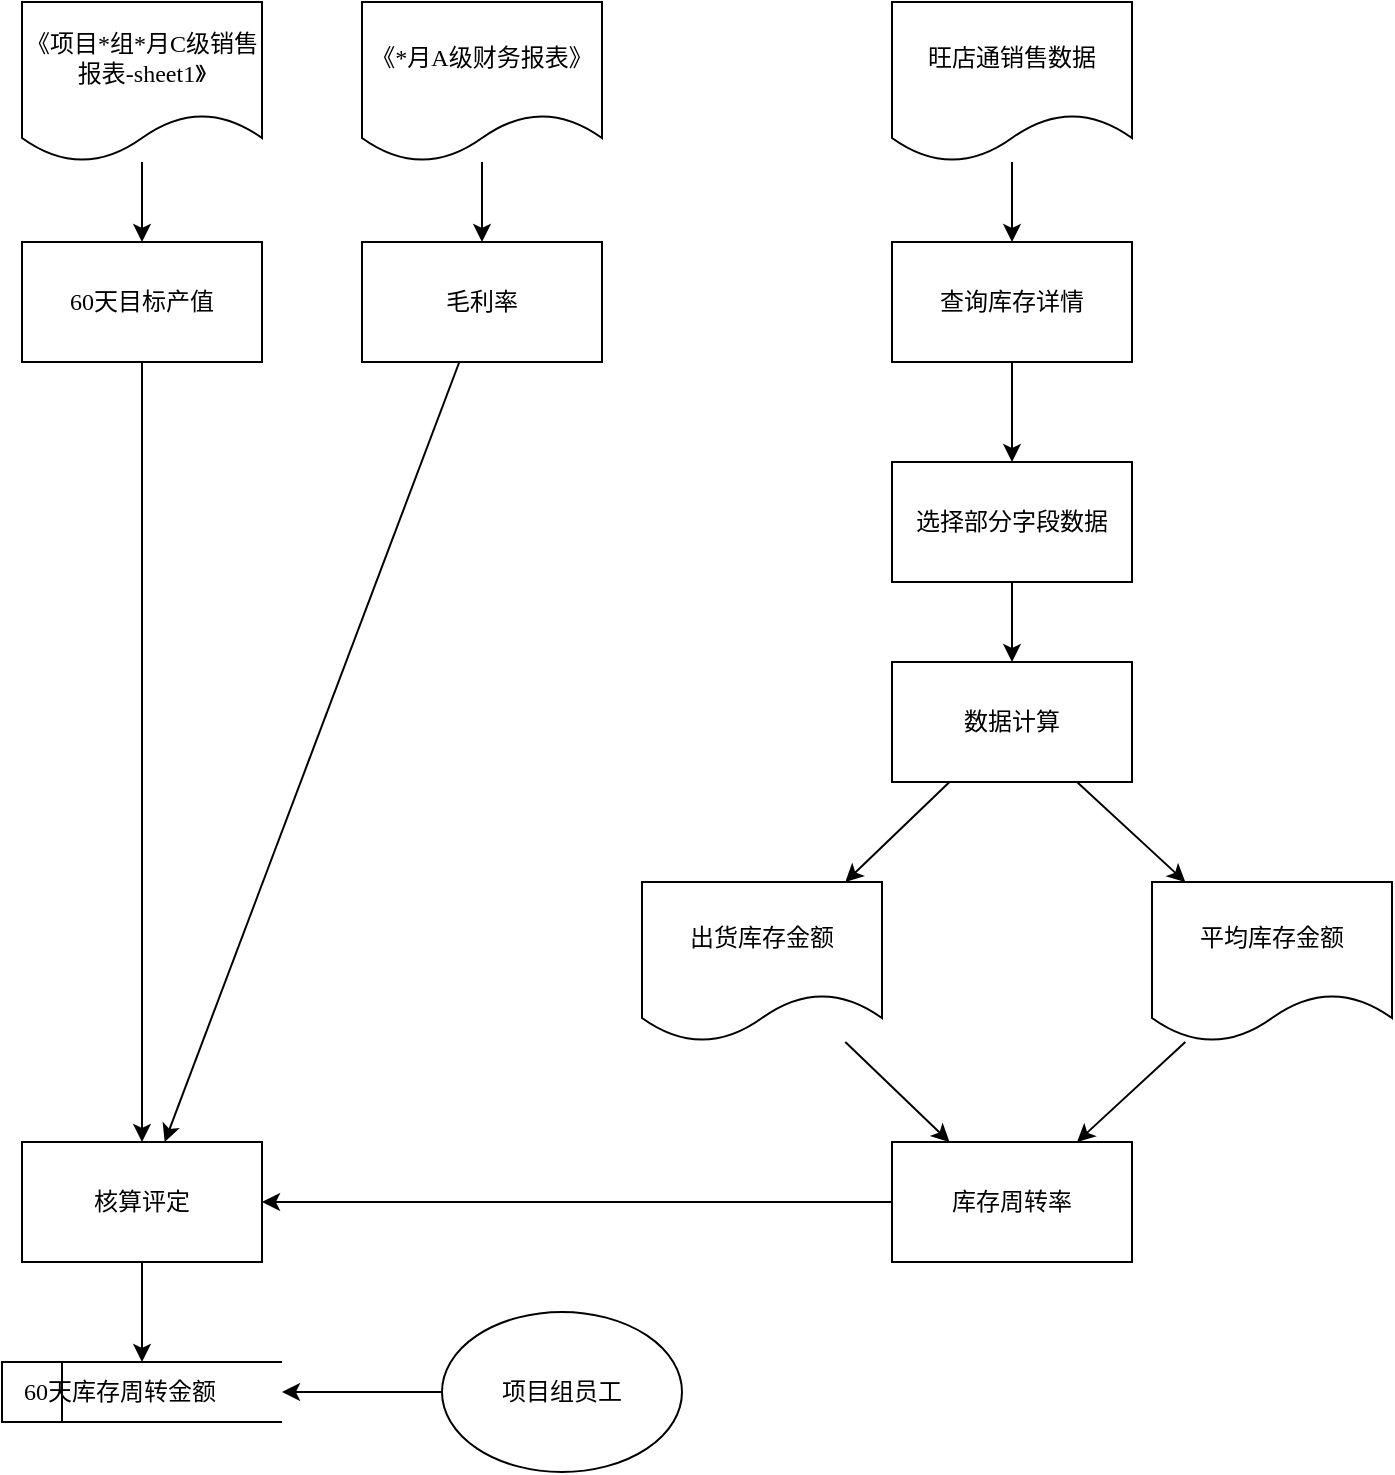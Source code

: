 <mxfile version="20.5.1" type="github">
  <diagram id="1uL14fd19rqtxCn_ioto" name="Page-1">
    <mxGraphModel dx="1220" dy="1087" grid="1" gridSize="10" guides="1" tooltips="1" connect="1" arrows="1" fold="1" page="1" pageScale="1" pageWidth="850" pageHeight="1100" math="0" shadow="0">
      <root>
        <mxCell id="0" />
        <mxCell id="1" parent="0" />
        <mxCell id="Z7zJw62Tl-u9VJIeNxHp-4" value="" style="edgeStyle=orthogonalEdgeStyle;rounded=0;orthogonalLoop=1;jettySize=auto;html=1;fontFamily=宋体;" edge="1" parent="1" source="Z7zJw62Tl-u9VJIeNxHp-2" target="Z7zJw62Tl-u9VJIeNxHp-3">
          <mxGeometry relative="1" as="geometry" />
        </mxCell>
        <mxCell id="Z7zJw62Tl-u9VJIeNxHp-2" value="&lt;div&gt;《项目*组*月C级销售报表-sheet1》&lt;/div&gt;" style="shape=document;whiteSpace=wrap;html=1;boundedLbl=1;fontFamily=宋体;" vertex="1" parent="1">
          <mxGeometry x="210" y="20" width="120" height="80" as="geometry" />
        </mxCell>
        <mxCell id="Z7zJw62Tl-u9VJIeNxHp-3" value="60天目标产值" style="rounded=0;whiteSpace=wrap;html=1;fontFamily=宋体;" vertex="1" parent="1">
          <mxGeometry x="210" y="140" width="120" height="60" as="geometry" />
        </mxCell>
        <mxCell id="Z7zJw62Tl-u9VJIeNxHp-7" value="" style="edgeStyle=orthogonalEdgeStyle;rounded=0;orthogonalLoop=1;jettySize=auto;html=1;fontFamily=宋体;" edge="1" parent="1" source="Z7zJw62Tl-u9VJIeNxHp-5" target="Z7zJw62Tl-u9VJIeNxHp-6">
          <mxGeometry relative="1" as="geometry" />
        </mxCell>
        <mxCell id="Z7zJw62Tl-u9VJIeNxHp-5" value="&lt;div&gt;《*月A级财务报表》&lt;/div&gt;" style="shape=document;whiteSpace=wrap;html=1;boundedLbl=1;fontFamily=宋体;" vertex="1" parent="1">
          <mxGeometry x="380" y="20" width="120" height="80" as="geometry" />
        </mxCell>
        <mxCell id="Z7zJw62Tl-u9VJIeNxHp-6" value="毛利率" style="rounded=0;whiteSpace=wrap;html=1;fontFamily=宋体;" vertex="1" parent="1">
          <mxGeometry x="380" y="140" width="120" height="60" as="geometry" />
        </mxCell>
        <mxCell id="Z7zJw62Tl-u9VJIeNxHp-9" value="旺店通销售数据" style="shape=document;whiteSpace=wrap;html=1;boundedLbl=1;fontFamily=宋体;" vertex="1" parent="1">
          <mxGeometry x="645" y="20" width="120" height="80" as="geometry" />
        </mxCell>
        <mxCell id="Z7zJw62Tl-u9VJIeNxHp-18" value="" style="edgeStyle=none;rounded=0;orthogonalLoop=1;jettySize=auto;html=1;fontFamily=宋体;" edge="1" parent="1" source="Z7zJw62Tl-u9VJIeNxHp-12" target="Z7zJw62Tl-u9VJIeNxHp-17">
          <mxGeometry relative="1" as="geometry" />
        </mxCell>
        <mxCell id="Z7zJw62Tl-u9VJIeNxHp-12" value="查询库存详情" style="whiteSpace=wrap;html=1;fontFamily=宋体;" vertex="1" parent="1">
          <mxGeometry x="645" y="140" width="120" height="60" as="geometry" />
        </mxCell>
        <mxCell id="Z7zJw62Tl-u9VJIeNxHp-14" value="" style="rounded=0;orthogonalLoop=1;jettySize=auto;html=1;fontFamily=宋体;" edge="1" parent="1" source="Z7zJw62Tl-u9VJIeNxHp-9" target="Z7zJw62Tl-u9VJIeNxHp-12">
          <mxGeometry relative="1" as="geometry">
            <mxPoint x="715" y="110" as="sourcePoint" />
            <mxPoint x="715" y="160" as="targetPoint" />
          </mxGeometry>
        </mxCell>
        <mxCell id="Z7zJw62Tl-u9VJIeNxHp-20" value="" style="edgeStyle=none;rounded=0;orthogonalLoop=1;jettySize=auto;html=1;fontFamily=宋体;" edge="1" parent="1" source="Z7zJw62Tl-u9VJIeNxHp-17" target="Z7zJw62Tl-u9VJIeNxHp-19">
          <mxGeometry relative="1" as="geometry" />
        </mxCell>
        <mxCell id="Z7zJw62Tl-u9VJIeNxHp-17" value="选择部分字段数据" style="whiteSpace=wrap;html=1;fontFamily=宋体;" vertex="1" parent="1">
          <mxGeometry x="645" y="250" width="120" height="60" as="geometry" />
        </mxCell>
        <mxCell id="Z7zJw62Tl-u9VJIeNxHp-19" value="数据计算" style="whiteSpace=wrap;html=1;fontFamily=宋体;" vertex="1" parent="1">
          <mxGeometry x="645" y="350" width="120" height="60" as="geometry" />
        </mxCell>
        <mxCell id="Z7zJw62Tl-u9VJIeNxHp-21" value="出货库存金额" style="shape=document;whiteSpace=wrap;html=1;boundedLbl=1;fontFamily=宋体;" vertex="1" parent="1">
          <mxGeometry x="520" y="460" width="120" height="80" as="geometry" />
        </mxCell>
        <mxCell id="Z7zJw62Tl-u9VJIeNxHp-22" value="平均库存金额" style="shape=document;whiteSpace=wrap;html=1;boundedLbl=1;fontFamily=宋体;" vertex="1" parent="1">
          <mxGeometry x="775" y="460" width="120" height="80" as="geometry" />
        </mxCell>
        <mxCell id="Z7zJw62Tl-u9VJIeNxHp-25" value="" style="endArrow=classic;html=1;rounded=0;fontFamily=宋体;" edge="1" parent="1" source="Z7zJw62Tl-u9VJIeNxHp-19" target="Z7zJw62Tl-u9VJIeNxHp-21">
          <mxGeometry width="50" height="50" relative="1" as="geometry">
            <mxPoint x="505" y="400" as="sourcePoint" />
            <mxPoint x="555" y="350" as="targetPoint" />
          </mxGeometry>
        </mxCell>
        <mxCell id="Z7zJw62Tl-u9VJIeNxHp-26" value="" style="endArrow=classic;html=1;rounded=0;fontFamily=宋体;" edge="1" parent="1" source="Z7zJw62Tl-u9VJIeNxHp-19" target="Z7zJw62Tl-u9VJIeNxHp-22">
          <mxGeometry width="50" height="50" relative="1" as="geometry">
            <mxPoint x="680" y="420" as="sourcePoint" />
            <mxPoint x="621.667" y="470" as="targetPoint" />
          </mxGeometry>
        </mxCell>
        <mxCell id="Z7zJw62Tl-u9VJIeNxHp-27" value="" style="endArrow=classic;html=1;rounded=0;fontFamily=宋体;" edge="1" parent="1" source="Z7zJw62Tl-u9VJIeNxHp-21" target="Z7zJw62Tl-u9VJIeNxHp-29">
          <mxGeometry width="50" height="50" relative="1" as="geometry">
            <mxPoint x="613.75" y="480" as="sourcePoint" />
            <mxPoint x="705" y="680" as="targetPoint" />
          </mxGeometry>
        </mxCell>
        <mxCell id="Z7zJw62Tl-u9VJIeNxHp-28" value="" style="endArrow=classic;html=1;rounded=0;fontFamily=宋体;" edge="1" parent="1" source="Z7zJw62Tl-u9VJIeNxHp-22" target="Z7zJw62Tl-u9VJIeNxHp-29">
          <mxGeometry width="50" height="50" relative="1" as="geometry">
            <mxPoint x="617.778" y="550" as="sourcePoint" />
            <mxPoint x="705" y="670" as="targetPoint" />
          </mxGeometry>
        </mxCell>
        <mxCell id="Z7zJw62Tl-u9VJIeNxHp-29" value="库存周转率" style="rounded=0;whiteSpace=wrap;html=1;fontFamily=宋体;" vertex="1" parent="1">
          <mxGeometry x="645" y="590" width="120" height="60" as="geometry" />
        </mxCell>
        <mxCell id="Z7zJw62Tl-u9VJIeNxHp-35" value="" style="endArrow=classic;html=1;rounded=0;fontFamily=宋体;" edge="1" parent="1" source="Z7zJw62Tl-u9VJIeNxHp-6" target="Z7zJw62Tl-u9VJIeNxHp-38">
          <mxGeometry width="50" height="50" relative="1" as="geometry">
            <mxPoint x="683.75" y="420" as="sourcePoint" />
            <mxPoint x="350" y="510" as="targetPoint" />
          </mxGeometry>
        </mxCell>
        <mxCell id="Z7zJw62Tl-u9VJIeNxHp-36" value="" style="endArrow=classic;html=1;rounded=0;fontFamily=宋体;" edge="1" parent="1" source="Z7zJw62Tl-u9VJIeNxHp-29" target="Z7zJw62Tl-u9VJIeNxHp-38">
          <mxGeometry width="50" height="50" relative="1" as="geometry">
            <mxPoint x="442.059" y="210" as="sourcePoint" />
            <mxPoint x="520" y="610" as="targetPoint" />
          </mxGeometry>
        </mxCell>
        <mxCell id="Z7zJw62Tl-u9VJIeNxHp-37" value="" style="endArrow=classic;html=1;rounded=0;fontFamily=宋体;" edge="1" parent="1" source="Z7zJw62Tl-u9VJIeNxHp-3" target="Z7zJw62Tl-u9VJIeNxHp-38">
          <mxGeometry width="50" height="50" relative="1" as="geometry">
            <mxPoint x="452.059" y="220" as="sourcePoint" />
            <mxPoint x="370" y="530" as="targetPoint" />
          </mxGeometry>
        </mxCell>
        <mxCell id="Z7zJw62Tl-u9VJIeNxHp-40" value="" style="edgeStyle=none;rounded=0;orthogonalLoop=1;jettySize=auto;html=1;fontFamily=宋体;" edge="1" parent="1" source="Z7zJw62Tl-u9VJIeNxHp-38" target="Z7zJw62Tl-u9VJIeNxHp-39">
          <mxGeometry relative="1" as="geometry" />
        </mxCell>
        <mxCell id="Z7zJw62Tl-u9VJIeNxHp-38" value="核算评定&lt;br&gt;" style="rounded=0;whiteSpace=wrap;html=1;fontFamily=宋体;" vertex="1" parent="1">
          <mxGeometry x="210" y="590" width="120" height="60" as="geometry" />
        </mxCell>
        <mxCell id="Z7zJw62Tl-u9VJIeNxHp-39" value="&lt;span style=&quot;white-space: pre;&quot;&gt;	&lt;/span&gt;&amp;nbsp;60天库存周转金额" style="html=1;dashed=0;whitespace=wrap;shape=mxgraph.dfd.dataStoreID;align=left;spacingLeft=3;points=[[0,0],[0.5,0],[1,0],[0,0.5],[1,0.5],[0,1],[0.5,1],[1,1]];fontFamily=宋体;" vertex="1" parent="1">
          <mxGeometry x="200" y="700" width="140" height="30" as="geometry" />
        </mxCell>
        <mxCell id="Z7zJw62Tl-u9VJIeNxHp-41" value="项目组员工" style="ellipse;whiteSpace=wrap;html=1;fontFamily=宋体;" vertex="1" parent="1">
          <mxGeometry x="420" y="675" width="120" height="80" as="geometry" />
        </mxCell>
        <mxCell id="Z7zJw62Tl-u9VJIeNxHp-42" value="" style="edgeStyle=none;rounded=0;orthogonalLoop=1;jettySize=auto;html=1;fontFamily=宋体;" edge="1" parent="1" source="Z7zJw62Tl-u9VJIeNxHp-41" target="Z7zJw62Tl-u9VJIeNxHp-39">
          <mxGeometry relative="1" as="geometry">
            <mxPoint x="280" y="660" as="sourcePoint" />
            <mxPoint x="280" y="710" as="targetPoint" />
          </mxGeometry>
        </mxCell>
      </root>
    </mxGraphModel>
  </diagram>
</mxfile>
